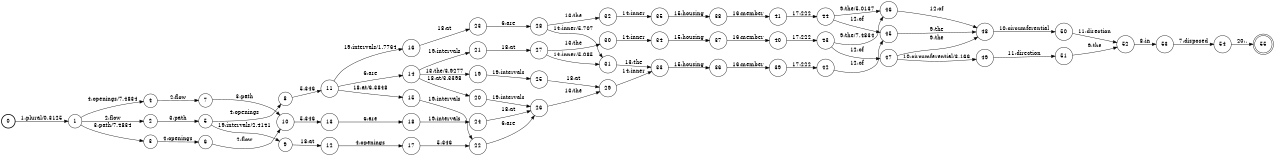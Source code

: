 digraph FST {
rankdir = LR;
size = "8.5,11";
label = "";
center = 1;
orientation = Portrait;
ranksep = "0.4";
nodesep = "0.25";
0 [label = "0", shape = circle, style = bold, fontsize = 14]
	0 -> 1 [label = "1:plural/0.3125", fontsize = 14];
1 [label = "1", shape = circle, style = solid, fontsize = 14]
	1 -> 2 [label = "2:flow", fontsize = 14];
	1 -> 3 [label = "3:path/7.4834", fontsize = 14];
	1 -> 4 [label = "4:openings/7.4834", fontsize = 14];
2 [label = "2", shape = circle, style = solid, fontsize = 14]
	2 -> 5 [label = "3:path", fontsize = 14];
3 [label = "3", shape = circle, style = solid, fontsize = 14]
	3 -> 6 [label = "4:openings", fontsize = 14];
4 [label = "4", shape = circle, style = solid, fontsize = 14]
	4 -> 7 [label = "2:flow", fontsize = 14];
5 [label = "5", shape = circle, style = solid, fontsize = 14]
	5 -> 8 [label = "4:openings", fontsize = 14];
	5 -> 9 [label = "19:intervals/2.4141", fontsize = 14];
6 [label = "6", shape = circle, style = solid, fontsize = 14]
	6 -> 10 [label = "2:flow", fontsize = 14];
7 [label = "7", shape = circle, style = solid, fontsize = 14]
	7 -> 10 [label = "3:path", fontsize = 14];
8 [label = "8", shape = circle, style = solid, fontsize = 14]
	8 -> 11 [label = "5:346", fontsize = 14];
9 [label = "9", shape = circle, style = solid, fontsize = 14]
	9 -> 12 [label = "18:at", fontsize = 14];
10 [label = "10", shape = circle, style = solid, fontsize = 14]
	10 -> 13 [label = "5:346", fontsize = 14];
11 [label = "11", shape = circle, style = solid, fontsize = 14]
	11 -> 14 [label = "6:are", fontsize = 14];
	11 -> 15 [label = "18:at/6.3848", fontsize = 14];
	11 -> 16 [label = "19:intervals/1.7764", fontsize = 14];
12 [label = "12", shape = circle, style = solid, fontsize = 14]
	12 -> 17 [label = "4:openings", fontsize = 14];
13 [label = "13", shape = circle, style = solid, fontsize = 14]
	13 -> 18 [label = "6:are", fontsize = 14];
14 [label = "14", shape = circle, style = solid, fontsize = 14]
	14 -> 19 [label = "13:the/3.9277", fontsize = 14];
	14 -> 20 [label = "18:at/3.3398", fontsize = 14];
	14 -> 21 [label = "19:intervals", fontsize = 14];
15 [label = "15", shape = circle, style = solid, fontsize = 14]
	15 -> 22 [label = "19:intervals", fontsize = 14];
16 [label = "16", shape = circle, style = solid, fontsize = 14]
	16 -> 23 [label = "18:at", fontsize = 14];
17 [label = "17", shape = circle, style = solid, fontsize = 14]
	17 -> 22 [label = "5:346", fontsize = 14];
18 [label = "18", shape = circle, style = solid, fontsize = 14]
	18 -> 24 [label = "19:intervals", fontsize = 14];
19 [label = "19", shape = circle, style = solid, fontsize = 14]
	19 -> 25 [label = "19:intervals", fontsize = 14];
20 [label = "20", shape = circle, style = solid, fontsize = 14]
	20 -> 26 [label = "19:intervals", fontsize = 14];
21 [label = "21", shape = circle, style = solid, fontsize = 14]
	21 -> 27 [label = "18:at", fontsize = 14];
22 [label = "22", shape = circle, style = solid, fontsize = 14]
	22 -> 26 [label = "6:are", fontsize = 14];
23 [label = "23", shape = circle, style = solid, fontsize = 14]
	23 -> 28 [label = "6:are", fontsize = 14];
24 [label = "24", shape = circle, style = solid, fontsize = 14]
	24 -> 26 [label = "18:at", fontsize = 14];
25 [label = "25", shape = circle, style = solid, fontsize = 14]
	25 -> 29 [label = "18:at", fontsize = 14];
26 [label = "26", shape = circle, style = solid, fontsize = 14]
	26 -> 29 [label = "13:the", fontsize = 14];
27 [label = "27", shape = circle, style = solid, fontsize = 14]
	27 -> 30 [label = "13:the", fontsize = 14];
	27 -> 31 [label = "14:inner/5.085", fontsize = 14];
28 [label = "28", shape = circle, style = solid, fontsize = 14]
	28 -> 32 [label = "13:the", fontsize = 14];
	28 -> 31 [label = "14:inner/5.707", fontsize = 14];
29 [label = "29", shape = circle, style = solid, fontsize = 14]
	29 -> 33 [label = "14:inner", fontsize = 14];
30 [label = "30", shape = circle, style = solid, fontsize = 14]
	30 -> 34 [label = "14:inner", fontsize = 14];
31 [label = "31", shape = circle, style = solid, fontsize = 14]
	31 -> 33 [label = "13:the", fontsize = 14];
32 [label = "32", shape = circle, style = solid, fontsize = 14]
	32 -> 35 [label = "14:inner", fontsize = 14];
33 [label = "33", shape = circle, style = solid, fontsize = 14]
	33 -> 36 [label = "15:housing", fontsize = 14];
34 [label = "34", shape = circle, style = solid, fontsize = 14]
	34 -> 37 [label = "15:housing", fontsize = 14];
35 [label = "35", shape = circle, style = solid, fontsize = 14]
	35 -> 38 [label = "15:housing", fontsize = 14];
36 [label = "36", shape = circle, style = solid, fontsize = 14]
	36 -> 39 [label = "16:member", fontsize = 14];
37 [label = "37", shape = circle, style = solid, fontsize = 14]
	37 -> 40 [label = "16:member", fontsize = 14];
38 [label = "38", shape = circle, style = solid, fontsize = 14]
	38 -> 41 [label = "16:member", fontsize = 14];
39 [label = "39", shape = circle, style = solid, fontsize = 14]
	39 -> 42 [label = "17:222", fontsize = 14];
40 [label = "40", shape = circle, style = solid, fontsize = 14]
	40 -> 43 [label = "17:222", fontsize = 14];
41 [label = "41", shape = circle, style = solid, fontsize = 14]
	41 -> 44 [label = "17:222", fontsize = 14];
42 [label = "42", shape = circle, style = solid, fontsize = 14]
	42 -> 45 [label = "12:of", fontsize = 14];
43 [label = "43", shape = circle, style = solid, fontsize = 14]
	43 -> 47 [label = "12:of", fontsize = 14];
	43 -> 46 [label = "9:the/7.4834", fontsize = 14];
44 [label = "44", shape = circle, style = solid, fontsize = 14]
	44 -> 45 [label = "12:of", fontsize = 14];
	44 -> 46 [label = "9:the/5.0137", fontsize = 14];
45 [label = "45", shape = circle, style = solid, fontsize = 14]
	45 -> 48 [label = "9:the", fontsize = 14];
46 [label = "46", shape = circle, style = solid, fontsize = 14]
	46 -> 48 [label = "12:of", fontsize = 14];
47 [label = "47", shape = circle, style = solid, fontsize = 14]
	47 -> 49 [label = "10:circumferential/3.166", fontsize = 14];
	47 -> 48 [label = "9:the", fontsize = 14];
48 [label = "48", shape = circle, style = solid, fontsize = 14]
	48 -> 50 [label = "10:circumferential", fontsize = 14];
49 [label = "49", shape = circle, style = solid, fontsize = 14]
	49 -> 51 [label = "11:direction", fontsize = 14];
50 [label = "50", shape = circle, style = solid, fontsize = 14]
	50 -> 52 [label = "11:direction", fontsize = 14];
51 [label = "51", shape = circle, style = solid, fontsize = 14]
	51 -> 52 [label = "9:the", fontsize = 14];
52 [label = "52", shape = circle, style = solid, fontsize = 14]
	52 -> 53 [label = "8:in", fontsize = 14];
53 [label = "53", shape = circle, style = solid, fontsize = 14]
	53 -> 54 [label = "7:disposed", fontsize = 14];
54 [label = "54", shape = circle, style = solid, fontsize = 14]
	54 -> 55 [label = "20:.", fontsize = 14];
55 [label = "55", shape = doublecircle, style = solid, fontsize = 14]
}
